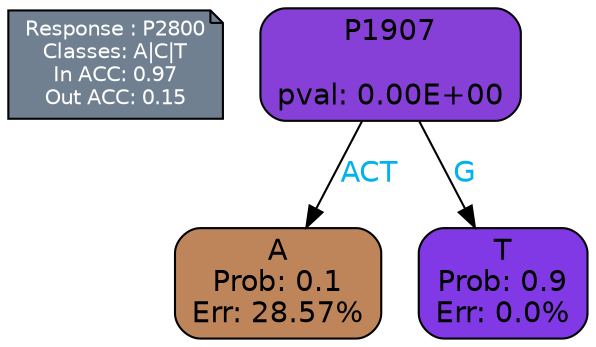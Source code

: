 digraph Tree {
node [shape=box, style="filled, rounded", color="black", fontname=helvetica] ;
graph [ranksep=equally, splines=polylines, bgcolor=transparent, dpi=600] ;
edge [fontname=helvetica] ;
LEGEND [label="Response : P2800
Classes: A|C|T
In ACC: 0.97
Out ACC: 0.15
",shape=note,align=left,style=filled,fillcolor="slategray",fontcolor="white",fontsize=10];1 [label="P1907

pval: 0.00E+00", fillcolor="#8740d7"] ;
2 [label="A
Prob: 0.1
Err: 28.57%", fillcolor="#be855b"] ;
3 [label="T
Prob: 0.9
Err: 0.0%", fillcolor="#8139e5"] ;
1 -> 2 [label="ACT",fontcolor=deepskyblue2] ;
1 -> 3 [label="G",fontcolor=deepskyblue2] ;
{rank = same; 2;3;}{rank = same; LEGEND;1;}}